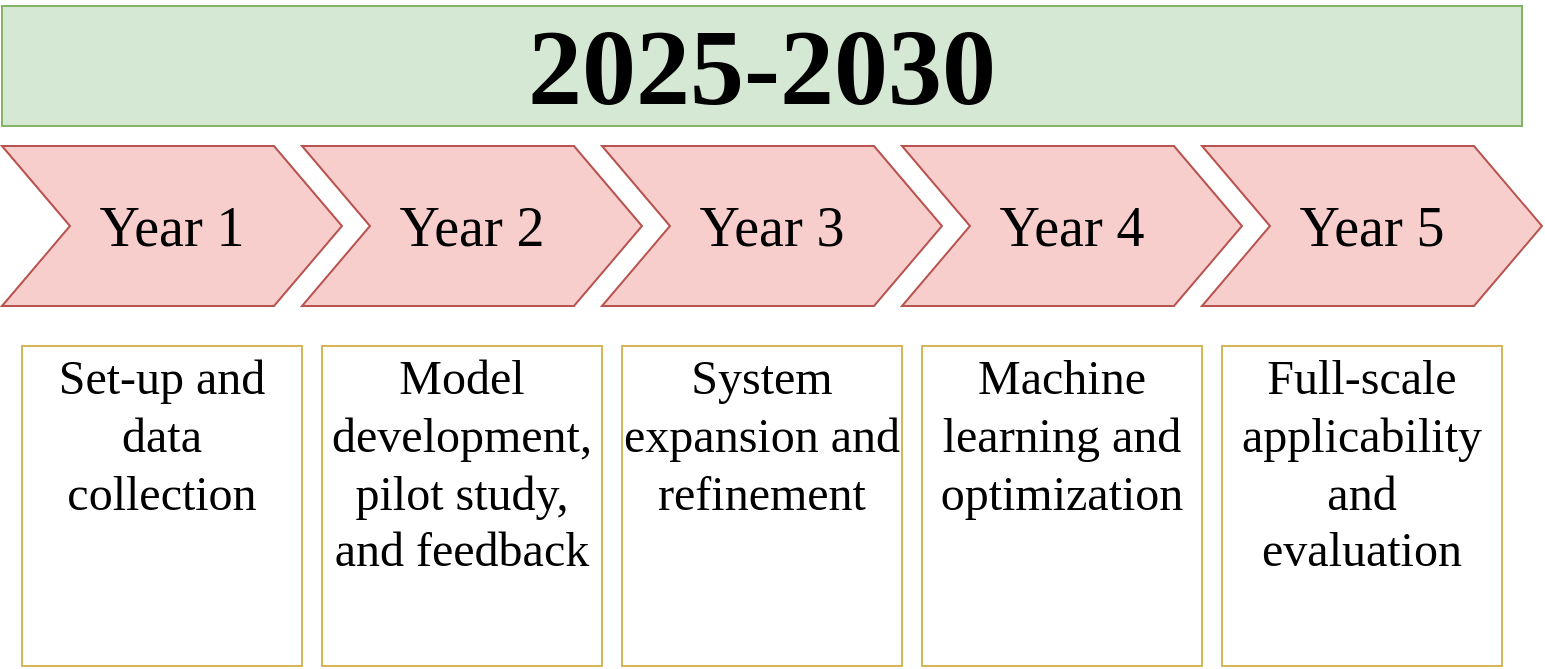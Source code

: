 <mxfile version="22.1.5" type="github">
  <diagram name="Page-1" id="d9b1e647-80fa-b4a2-5024-87a742678bcc">
    <mxGraphModel dx="1008" dy="592" grid="1" gridSize="10" guides="1" tooltips="1" connect="1" arrows="1" fold="1" page="1" pageScale="1" pageWidth="1100" pageHeight="850" background="none" math="0" shadow="0">
      <root>
        <mxCell id="0" />
        <mxCell id="1" parent="0" />
        <mxCell id="57fe6abec08f04cb-1" value="&lt;font face=&quot;Times New Roman&quot;&gt;Year 1&lt;/font&gt;" style="shape=step;whiteSpace=wrap;html=1;fontSize=28;fillColor=#f8cecc;strokeColor=#b85450;" parent="1" vertex="1">
          <mxGeometry x="90" y="180" width="170" height="80" as="geometry" />
        </mxCell>
        <mxCell id="57fe6abec08f04cb-2" value="&lt;font face=&quot;Times New Roman&quot;&gt;Year 2&lt;/font&gt;" style="shape=step;whiteSpace=wrap;html=1;fontSize=28;fillColor=#f8cecc;strokeColor=#b85450;" parent="1" vertex="1">
          <mxGeometry x="240" y="180" width="170" height="80" as="geometry" />
        </mxCell>
        <mxCell id="57fe6abec08f04cb-3" value="&lt;font face=&quot;Times New Roman&quot;&gt;Year 3&lt;/font&gt;" style="shape=step;whiteSpace=wrap;html=1;fontSize=28;fillColor=#f8cecc;strokeColor=#b85450;" parent="1" vertex="1">
          <mxGeometry x="390" y="180" width="170" height="80" as="geometry" />
        </mxCell>
        <mxCell id="57fe6abec08f04cb-4" value="&lt;font face=&quot;Times New Roman&quot;&gt;Year 4&lt;/font&gt;" style="shape=step;whiteSpace=wrap;html=1;fontSize=28;fillColor=#f8cecc;strokeColor=#b85450;" parent="1" vertex="1">
          <mxGeometry x="540" y="180" width="170" height="80" as="geometry" />
        </mxCell>
        <mxCell id="57fe6abec08f04cb-5" value="&lt;font face=&quot;Times New Roman&quot;&gt;Year 5&lt;/font&gt;" style="shape=step;whiteSpace=wrap;html=1;fontSize=28;fillColor=#f8cecc;strokeColor=#b85450;" parent="1" vertex="1">
          <mxGeometry x="690" y="180" width="170" height="80" as="geometry" />
        </mxCell>
        <mxCell id="57fe6abec08f04cb-7" value="&lt;font face=&quot;Times New Roman&quot;&gt;2025-2030&lt;/font&gt;" style="text;html=1;strokeColor=#82b366;fillColor=#d5e8d4;align=center;verticalAlign=middle;whiteSpace=wrap;fontSize=54;fontStyle=1;" parent="1" vertex="1">
          <mxGeometry x="90" y="110" width="760" height="60" as="geometry" />
        </mxCell>
        <mxCell id="57fe6abec08f04cb-8" value="&lt;font face=&quot;Times New Roman&quot; style=&quot;font-size: 24px;&quot;&gt;Set-up and data collection&lt;/font&gt;" style="text;spacingTop=-5;fillColor=default;whiteSpace=wrap;html=1;align=center;fontSize=12;fontFamily=Helvetica;fillColor=none;strokeColor=#d6b656;" parent="1" vertex="1">
          <mxGeometry x="100" y="280" width="140" height="160" as="geometry" />
        </mxCell>
        <mxCell id="57fe6abec08f04cb-9" value="&lt;div style=&quot;&quot;&gt;&lt;span style=&quot;font-size: 24px; font-family: &amp;quot;Times New Roman&amp;quot;; background-color: initial;&quot;&gt;Model development, pilot study, and feedback&lt;/span&gt;&lt;/div&gt;" style="text;spacingTop=-5;fillColor=#fff2cc;whiteSpace=wrap;html=1;align=center;fontSize=12;fontFamily=Helvetica;fillColor=none;strokeColor=#d6b656;" parent="1" vertex="1">
          <mxGeometry x="250" y="280" width="140" height="160" as="geometry" />
        </mxCell>
        <mxCell id="57fe6abec08f04cb-10" value="&lt;font face=&quot;Times New Roman&quot; style=&quot;font-size: 24px;&quot;&gt;System expansion and refinement&lt;/font&gt;" style="text;spacingTop=-5;fillColor=#fff2cc;whiteSpace=wrap;html=1;align=center;fontSize=12;fontFamily=Helvetica;fillColor=none;strokeColor=#d6b656;" parent="1" vertex="1">
          <mxGeometry x="400" y="280" width="140" height="160" as="geometry" />
        </mxCell>
        <mxCell id="57fe6abec08f04cb-11" value="&lt;font face=&quot;Times New Roman&quot; style=&quot;font-size: 24px;&quot;&gt;Machine learning and optimization&lt;/font&gt;" style="text;spacingTop=-5;fillColor=#fff2cc;whiteSpace=wrap;html=1;align=center;fontSize=12;fontFamily=Helvetica;fillColor=none;strokeColor=#d6b656;" parent="1" vertex="1">
          <mxGeometry x="550" y="280" width="140" height="160" as="geometry" />
        </mxCell>
        <mxCell id="57fe6abec08f04cb-12" value="&lt;font face=&quot;Times New Roman&quot; style=&quot;font-size: 24px;&quot;&gt;Full-scale applicability and evaluation&lt;/font&gt;" style="text;spacingTop=-5;fillColor=#fff2cc;whiteSpace=wrap;html=1;align=center;fontSize=12;fontFamily=Helvetica;fillColor=none;strokeColor=#d6b656;" parent="1" vertex="1">
          <mxGeometry x="700" y="280" width="140" height="160" as="geometry" />
        </mxCell>
      </root>
    </mxGraphModel>
  </diagram>
</mxfile>

